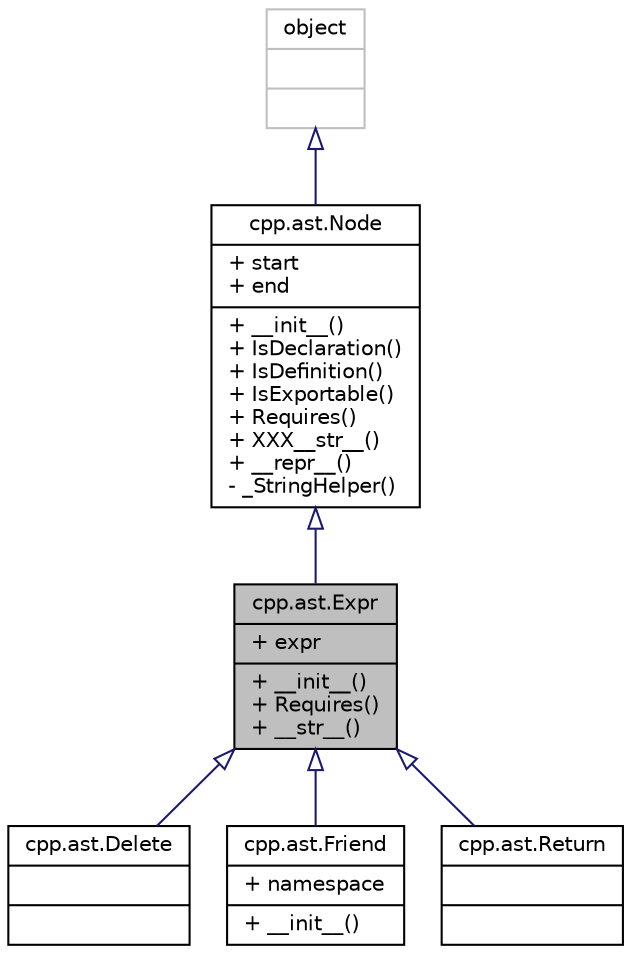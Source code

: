 digraph "cpp.ast.Expr"
{
  edge [fontname="Helvetica",fontsize="10",labelfontname="Helvetica",labelfontsize="10"];
  node [fontname="Helvetica",fontsize="10",shape=record];
  Node0 [label="{cpp.ast.Expr\n|+ expr\l|+ __init__()\l+ Requires()\l+ __str__()\l}",height=0.2,width=0.4,color="black", fillcolor="grey75", style="filled", fontcolor="black"];
  Node1 -> Node0 [dir="back",color="midnightblue",fontsize="10",style="solid",arrowtail="onormal",fontname="Helvetica"];
  Node1 [label="{cpp.ast.Node\n|+ start\l+ end\l|+ __init__()\l+ IsDeclaration()\l+ IsDefinition()\l+ IsExportable()\l+ Requires()\l+ XXX__str__()\l+ __repr__()\l- _StringHelper()\l}",height=0.2,width=0.4,color="black", fillcolor="white", style="filled",URL="$d6/d9c/classcpp_1_1ast_1_1_node.html"];
  Node2 -> Node1 [dir="back",color="midnightblue",fontsize="10",style="solid",arrowtail="onormal",fontname="Helvetica"];
  Node2 [label="{object\n||}",height=0.2,width=0.4,color="grey75", fillcolor="white", style="filled"];
  Node0 -> Node3 [dir="back",color="midnightblue",fontsize="10",style="solid",arrowtail="onormal",fontname="Helvetica"];
  Node3 [label="{cpp.ast.Delete\n||}",height=0.2,width=0.4,color="black", fillcolor="white", style="filled",URL="$db/d87/classcpp_1_1ast_1_1_delete.html"];
  Node0 -> Node4 [dir="back",color="midnightblue",fontsize="10",style="solid",arrowtail="onormal",fontname="Helvetica"];
  Node4 [label="{cpp.ast.Friend\n|+ namespace\l|+ __init__()\l}",height=0.2,width=0.4,color="black", fillcolor="white", style="filled",URL="$df/d5e/classcpp_1_1ast_1_1_friend.html"];
  Node0 -> Node5 [dir="back",color="midnightblue",fontsize="10",style="solid",arrowtail="onormal",fontname="Helvetica"];
  Node5 [label="{cpp.ast.Return\n||}",height=0.2,width=0.4,color="black", fillcolor="white", style="filled",URL="$d0/d95/classcpp_1_1ast_1_1_return.html"];
}
